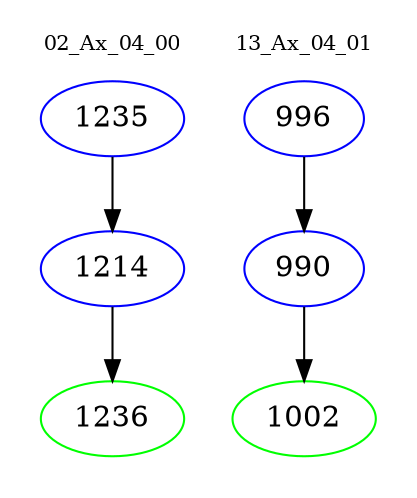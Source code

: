 digraph{
subgraph cluster_0 {
color = white
label = "02_Ax_04_00";
fontsize=10;
T0_1235 [label="1235", color="blue"]
T0_1235 -> T0_1214 [color="black"]
T0_1214 [label="1214", color="blue"]
T0_1214 -> T0_1236 [color="black"]
T0_1236 [label="1236", color="green"]
}
subgraph cluster_1 {
color = white
label = "13_Ax_04_01";
fontsize=10;
T1_996 [label="996", color="blue"]
T1_996 -> T1_990 [color="black"]
T1_990 [label="990", color="blue"]
T1_990 -> T1_1002 [color="black"]
T1_1002 [label="1002", color="green"]
}
}
